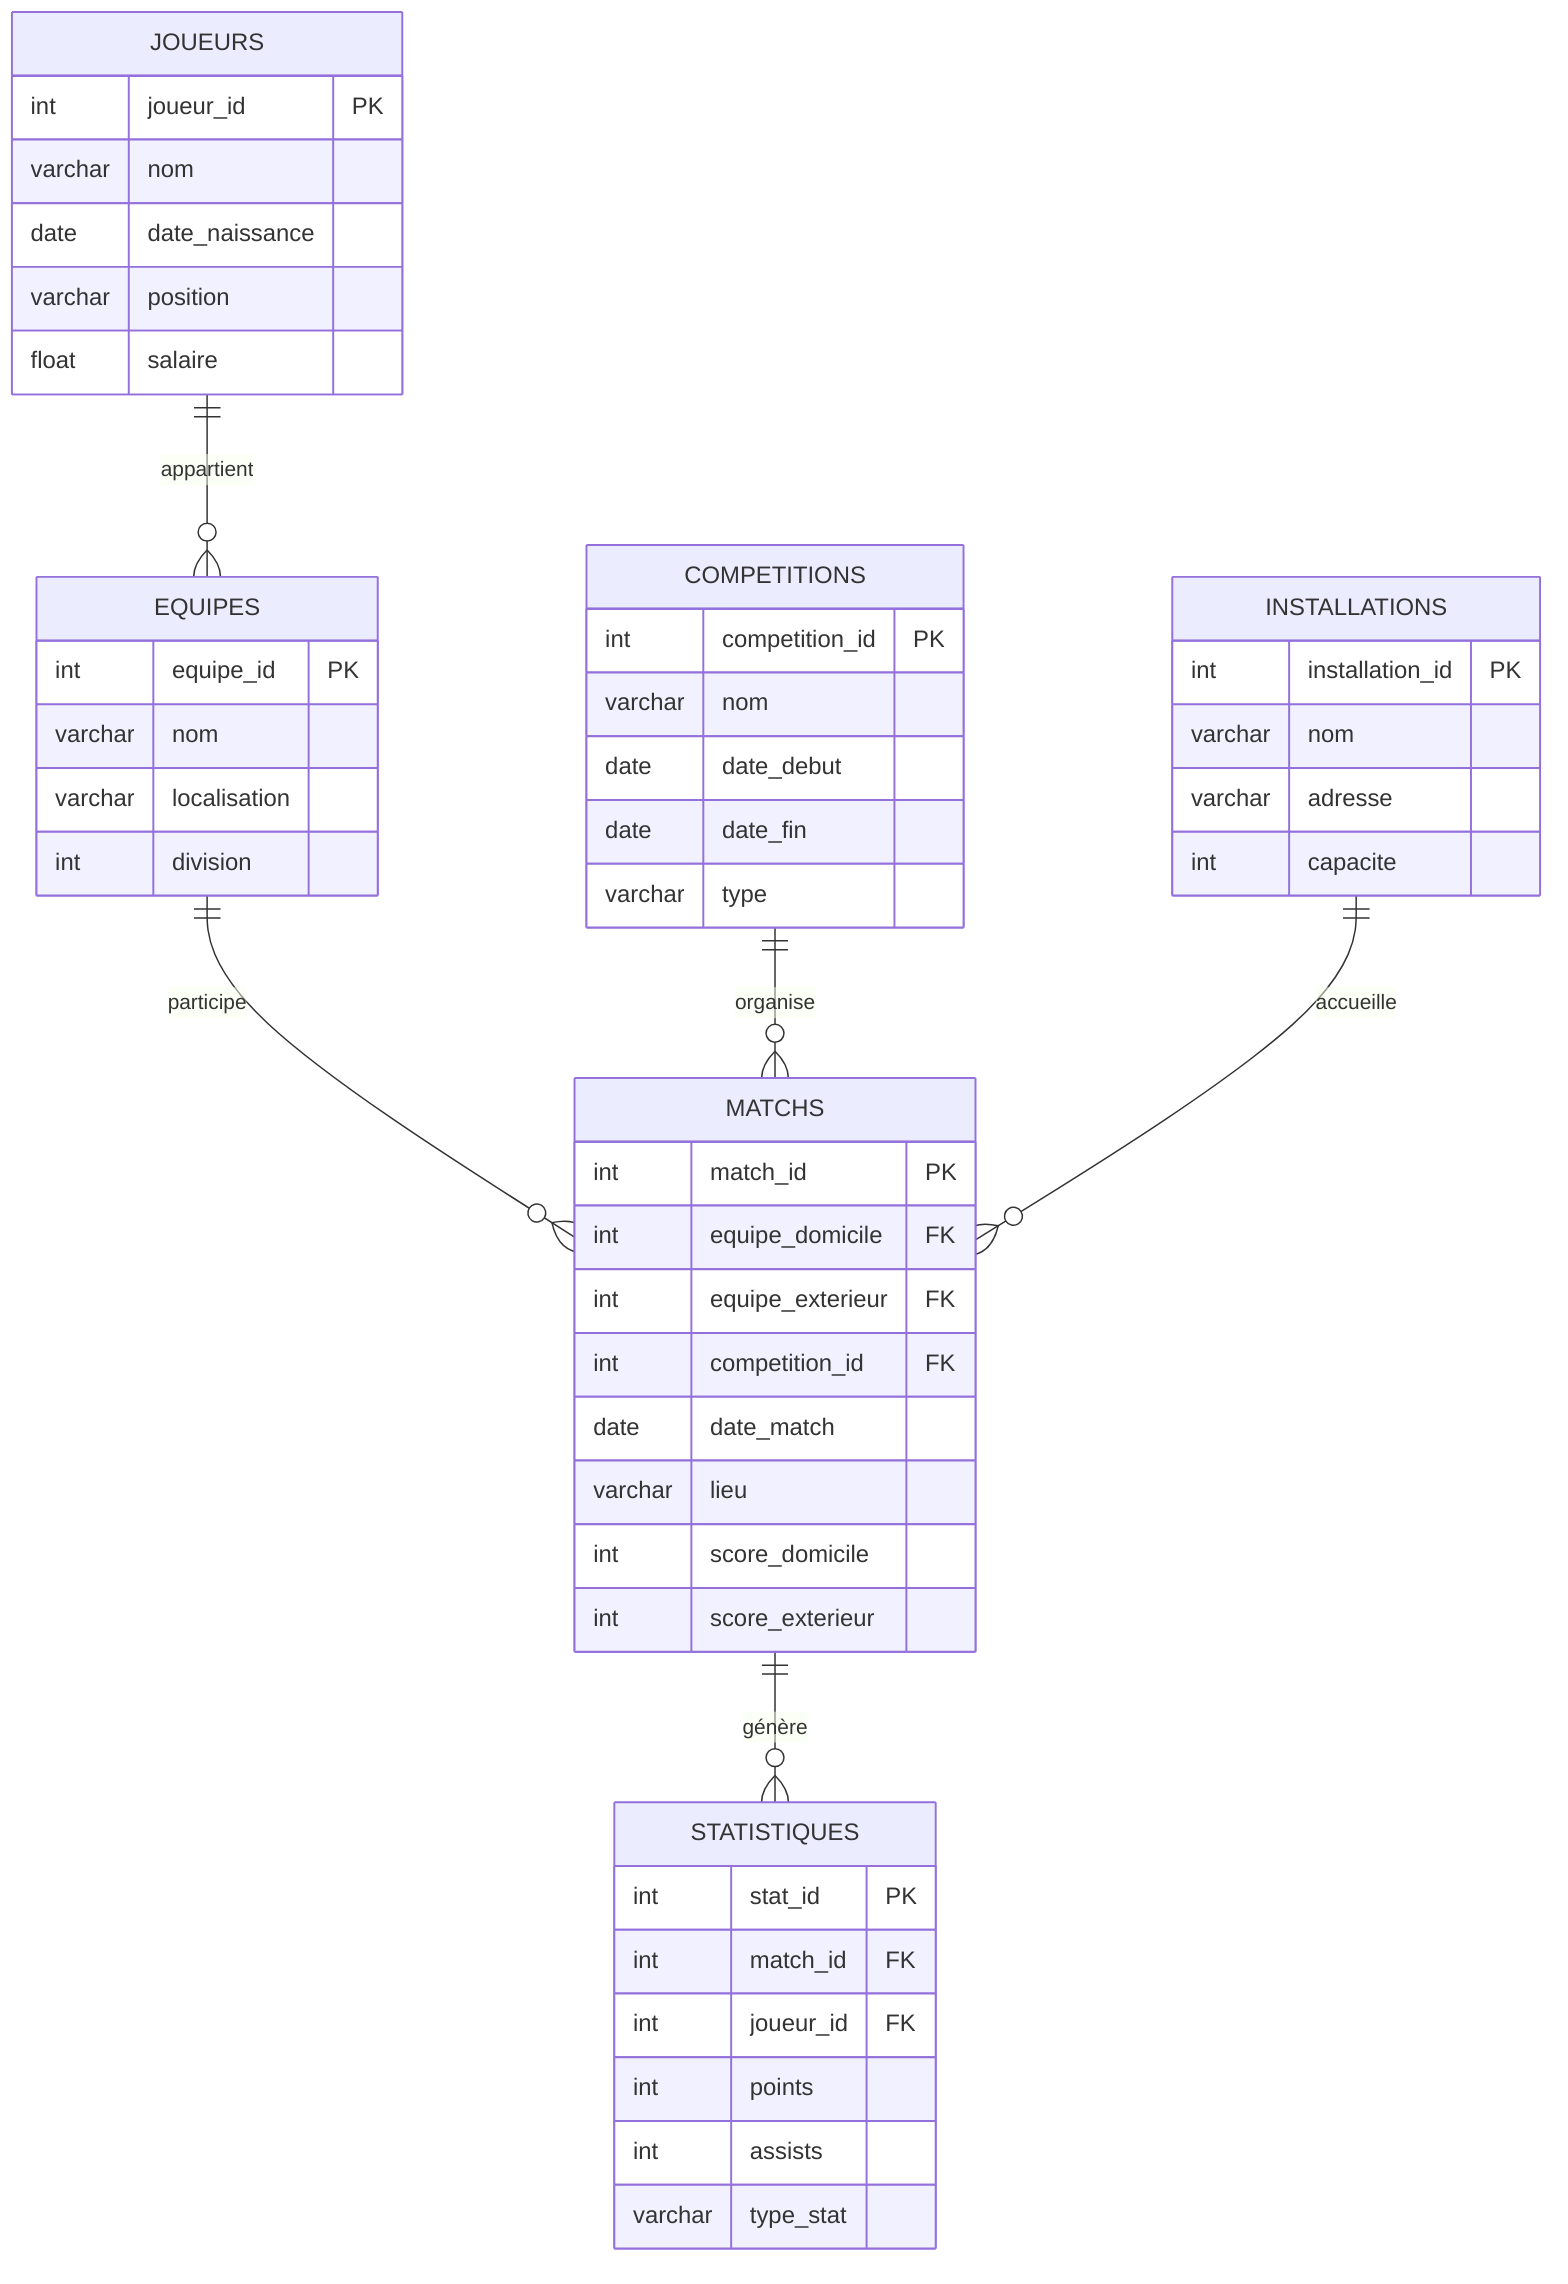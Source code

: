 erDiagram
    JOUEURS ||--o{ EQUIPES : "appartient"
    JOUEURS {
        int joueur_id PK
        varchar nom
        date date_naissance
        varchar position
        float salaire
    }
    EQUIPES ||--o{ MATCHS : "participe"
    EQUIPES {
        int equipe_id PK
        varchar nom
        varchar localisation
        int division
    }
    COMPETITIONS ||--o{ MATCHS : "organise"
    COMPETITIONS {
        int competition_id PK
        varchar nom
        date date_debut
        date date_fin
        varchar type
    }
    MATCHS ||--o{ STATISTIQUES : "génère"
    MATCHS {
        int match_id PK
        int equipe_domicile FK
        int equipe_exterieur FK
        int competition_id FK
        date date_match
        varchar lieu
        int score_domicile
        int score_exterieur
    }
    STATISTIQUES {
        int stat_id PK
        int match_id FK
        int joueur_id FK
        int points
        int assists
        varchar type_stat
    }
    INSTALLATIONS ||--o{ MATCHS : "accueille"
    INSTALLATIONS {
        int installation_id PK
        varchar nom
        varchar adresse
        int capacite
    }